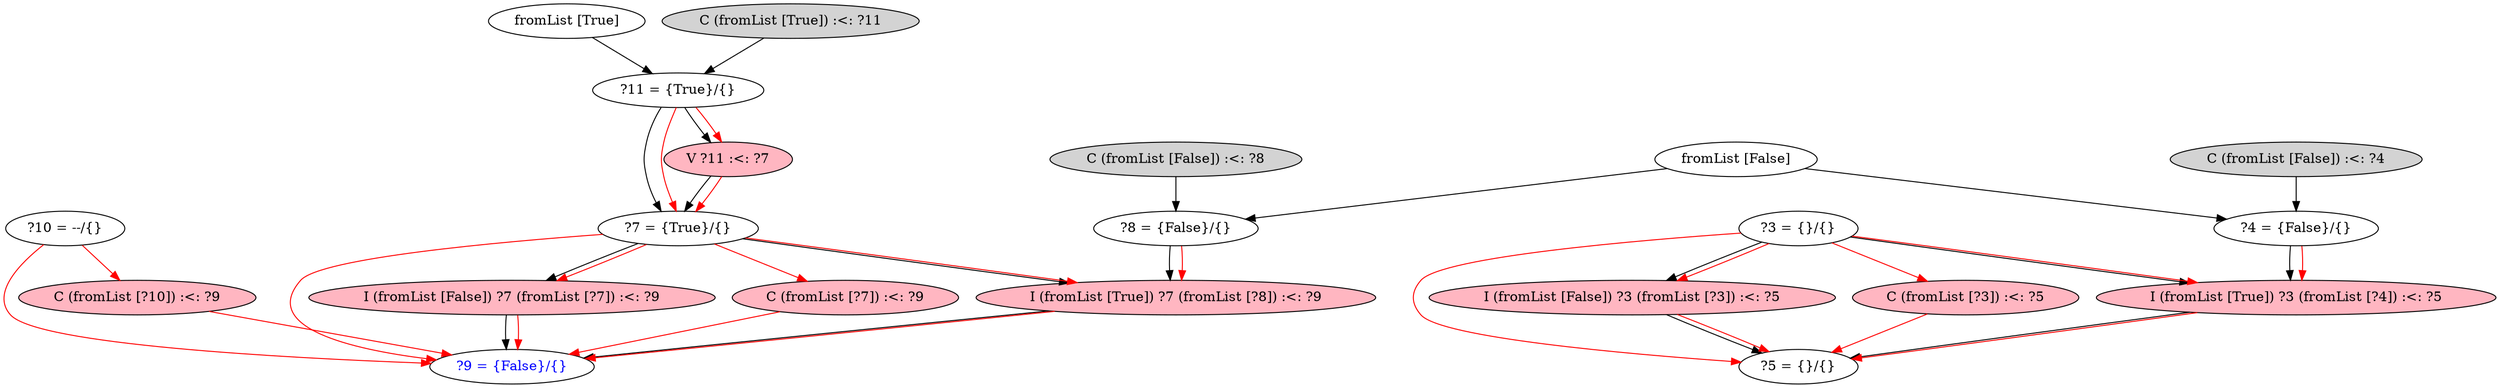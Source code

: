 digraph C {
 "?10 = --/{}" [fontcolor=black];
 "?11 = {True}/{}" [fontcolor=black];
 "?3 = {}/{}" [fontcolor=black];
 "?4 = {False}/{}" [fontcolor=black];
 "?5 = {}/{}" [fontcolor=black];
 "?7 = {True}/{}" [fontcolor=black];
 "?8 = {False}/{}" [fontcolor=black];
 "?9 = {False}/{}" [fontcolor=blue];
 "?11 = {True}/{}" -> "?7 = {True}/{}";
 "fromList [False]" -> "?4 = {False}/{}";
 "fromList [False]" -> "?8 = {False}/{}";
 "fromList [True]" -> "?11 = {True}/{}";
 "?11 = {True}/{}" -> "?7 = {True}/{}" [color=red];
 "?10 = --/{}" -> "?9 = {False}/{}" [color=red];
 "?3 = {}/{}" -> "?5 = {}/{}" [color=red];
 "?7 = {True}/{}" -> "?9 = {False}/{}" [color=red];
 "V ?11 :<: ?7" [style=filled];
 "C (fromList [False]) :<: ?4" [style=filled];
 "C (fromList [False]) :<: ?8" [style=filled];
 "C (fromList [True]) :<: ?11" [style=filled];
 "I (fromList [False]) ?3 (fromList [?3]) :<: ?5" [style=filled];
 "I (fromList [False]) ?7 (fromList [?7]) :<: ?9" [style=filled];
 "I (fromList [True]) ?3 (fromList [?4]) :<: ?5" [style=filled];
 "I (fromList [True]) ?7 (fromList [?8]) :<: ?9" [style=filled];
 "V ?11 :<: ?7" [style=filled,fillcolor=lightpink];
 "C (fromList [?10]) :<: ?9" [style=filled,fillcolor=lightpink];
 "C (fromList [?3]) :<: ?5" [style=filled,fillcolor=lightpink];
 "C (fromList [?7]) :<: ?9" [style=filled,fillcolor=lightpink];
 "I (fromList [False]) ?3 (fromList [?3]) :<: ?5" [style=filled,fillcolor=lightpink];
 "I (fromList [False]) ?7 (fromList [?7]) :<: ?9" [style=filled,fillcolor=lightpink];
 "I (fromList [True]) ?3 (fromList [?4]) :<: ?5" [style=filled,fillcolor=lightpink];
 "I (fromList [True]) ?7 (fromList [?8]) :<: ?9" [style=filled,fillcolor=lightpink];
 "?11 = {True}/{}" -> "V ?11 :<: ?7";
 "?3 = {}/{}" -> "I (fromList [False]) ?3 (fromList [?3]) :<: ?5";
 "?7 = {True}/{}" -> "I (fromList [False]) ?7 (fromList [?7]) :<: ?9";
 "?3 = {}/{}" -> "I (fromList [True]) ?3 (fromList [?4]) :<: ?5";
 "?4 = {False}/{}" -> "I (fromList [True]) ?3 (fromList [?4]) :<: ?5";
 "?7 = {True}/{}" -> "I (fromList [True]) ?7 (fromList [?8]) :<: ?9";
 "?8 = {False}/{}" -> "I (fromList [True]) ?7 (fromList [?8]) :<: ?9";
 "?11 = {True}/{}" -> "V ?11 :<: ?7"[color=red];
 "?10 = --/{}" -> "C (fromList [?10]) :<: ?9"[color=red];
 "?3 = {}/{}" -> "C (fromList [?3]) :<: ?5"[color=red];
 "?7 = {True}/{}" -> "C (fromList [?7]) :<: ?9"[color=red];
 "?3 = {}/{}" -> "I (fromList [False]) ?3 (fromList [?3]) :<: ?5"[color=red];
 "?7 = {True}/{}" -> "I (fromList [False]) ?7 (fromList [?7]) :<: ?9"[color=red];
 "?3 = {}/{}" -> "I (fromList [True]) ?3 (fromList [?4]) :<: ?5"[color=red];
 "?4 = {False}/{}" -> "I (fromList [True]) ?3 (fromList [?4]) :<: ?5"[color=red];
 "?7 = {True}/{}" -> "I (fromList [True]) ?7 (fromList [?8]) :<: ?9"[color=red];
 "?8 = {False}/{}" -> "I (fromList [True]) ?7 (fromList [?8]) :<: ?9"[color=red];
 "V ?11 :<: ?7" -> "?7 = {True}/{}";
 "C (fromList [False]) :<: ?4" -> "?4 = {False}/{}";
 "C (fromList [False]) :<: ?8" -> "?8 = {False}/{}";
 "C (fromList [True]) :<: ?11" -> "?11 = {True}/{}";
 "I (fromList [False]) ?3 (fromList [?3]) :<: ?5" -> "?5 = {}/{}";
 "I (fromList [False]) ?7 (fromList [?7]) :<: ?9" -> "?9 = {False}/{}";
 "I (fromList [True]) ?3 (fromList [?4]) :<: ?5" -> "?5 = {}/{}";
 "I (fromList [True]) ?7 (fromList [?8]) :<: ?9" -> "?9 = {False}/{}";
 "V ?11 :<: ?7" -> "?7 = {True}/{}"[color=red];
 "C (fromList [?10]) :<: ?9" -> "?9 = {False}/{}"[color=red];
 "C (fromList [?3]) :<: ?5" -> "?5 = {}/{}"[color=red];
 "C (fromList [?7]) :<: ?9" -> "?9 = {False}/{}"[color=red];
 "I (fromList [False]) ?3 (fromList [?3]) :<: ?5" -> "?5 = {}/{}"[color=red];
 "I (fromList [False]) ?7 (fromList [?7]) :<: ?9" -> "?9 = {False}/{}"[color=red];
 "I (fromList [True]) ?3 (fromList [?4]) :<: ?5" -> "?5 = {}/{}"[color=red];
 "I (fromList [True]) ?7 (fromList [?8]) :<: ?9" -> "?9 = {False}/{}"[color=red];
}